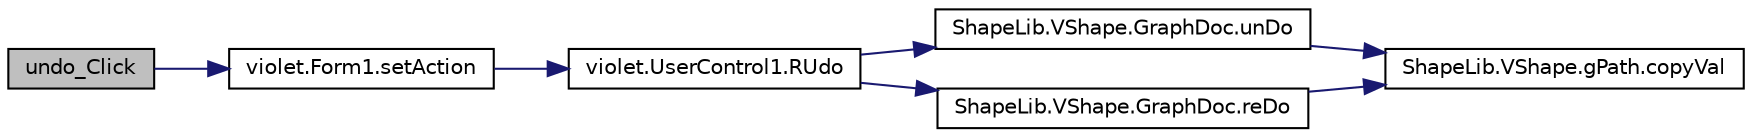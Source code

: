 digraph "undo_Click"
{
 // LATEX_PDF_SIZE
  edge [fontname="Helvetica",fontsize="10",labelfontname="Helvetica",labelfontsize="10"];
  node [fontname="Helvetica",fontsize="10",shape=record];
  rankdir="LR";
  Node275 [label="undo_Click",height=0.2,width=0.4,color="black", fillcolor="grey75", style="filled", fontcolor="black",tooltip=" "];
  Node275 -> Node276 [color="midnightblue",fontsize="10",style="solid",fontname="Helvetica"];
  Node276 [label="violet.Form1.setAction",height=0.2,width=0.4,color="black", fillcolor="white", style="filled",URL="$classviolet_1_1Form1.html#adf3b52372f5e69f7ccae32558f617f2d",tooltip="選擇使用Redo或Undo"];
  Node276 -> Node277 [color="midnightblue",fontsize="10",style="solid",fontname="Helvetica"];
  Node277 [label="violet.UserControl1.RUdo",height=0.2,width=0.4,color="black", fillcolor="white", style="filled",URL="$classviolet_1_1UserControl1.html#adce58b9119f7bced547e478d7520b904",tooltip=" "];
  Node277 -> Node278 [color="midnightblue",fontsize="10",style="solid",fontname="Helvetica"];
  Node278 [label="ShapeLib.VShape.GraphDoc.unDo",height=0.2,width=0.4,color="black", fillcolor="white", style="filled",URL="$classShapeLib_1_1VShape_1_1GraphDoc.html#a359934f74e0e64b27fedc6caab497747",tooltip="undo 回到前一狀態"];
  Node278 -> Node279 [color="midnightblue",fontsize="10",style="solid",fontname="Helvetica"];
  Node279 [label="ShapeLib.VShape.gPath.copyVal",height=0.2,width=0.4,color="black", fillcolor="white", style="filled",URL="$classShapeLib_1_1VShape_1_1gPath.html#a71d28a4e45efc11cba10f7495bcffb4b",tooltip=" "];
  Node277 -> Node280 [color="midnightblue",fontsize="10",style="solid",fontname="Helvetica"];
  Node280 [label="ShapeLib.VShape.GraphDoc.reDo",height=0.2,width=0.4,color="black", fillcolor="white", style="filled",URL="$classShapeLib_1_1VShape_1_1GraphDoc.html#a093d674b805546d5e270f594ee907159",tooltip="重作到目前狀態"];
  Node280 -> Node279 [color="midnightblue",fontsize="10",style="solid",fontname="Helvetica"];
}

